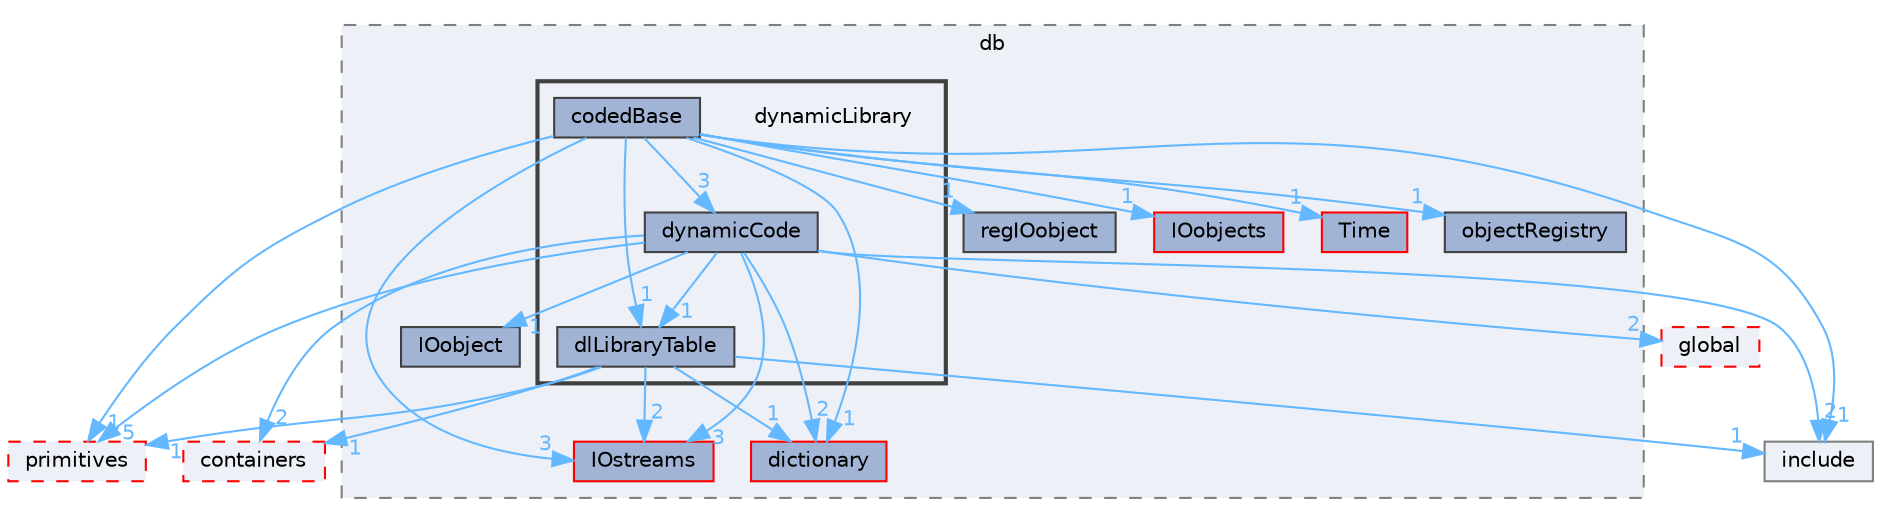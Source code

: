 digraph "src/OpenFOAM/db/dynamicLibrary"
{
 // LATEX_PDF_SIZE
  bgcolor="transparent";
  edge [fontname=Helvetica,fontsize=10,labelfontname=Helvetica,labelfontsize=10];
  node [fontname=Helvetica,fontsize=10,shape=box,height=0.2,width=0.4];
  compound=true
  subgraph clusterdir_63c634f7a7cfd679ac26c67fb30fc32f {
    graph [ bgcolor="#edf0f7", pencolor="grey50", label="db", fontname=Helvetica,fontsize=10 style="filled,dashed", URL="dir_63c634f7a7cfd679ac26c67fb30fc32f.html",tooltip=""]
  dir_43e4f3d5f4ba74ef6e29186317ac2bae [label="dictionary", fillcolor="#a2b4d6", color="red", style="filled", URL="dir_43e4f3d5f4ba74ef6e29186317ac2bae.html",tooltip=""];
  dir_466e4f5b4cc1582939ab4ceba36098d8 [label="IOstreams", fillcolor="#a2b4d6", color="red", style="filled", URL="dir_466e4f5b4cc1582939ab4ceba36098d8.html",tooltip=""];
  dir_4f09ac4e91f69db1491e8df2f92c001c [label="IOobject", fillcolor="#a2b4d6", color="grey25", style="filled", URL="dir_4f09ac4e91f69db1491e8df2f92c001c.html",tooltip=""];
  dir_bb2890f68b7fdb7b322b02b8256df6db [label="regIOobject", fillcolor="#a2b4d6", color="grey25", style="filled", URL="dir_bb2890f68b7fdb7b322b02b8256df6db.html",tooltip=""];
  dir_cc10b28373a5cdb85fcb1ececb22619b [label="IOobjects", fillcolor="#a2b4d6", color="red", style="filled", URL="dir_cc10b28373a5cdb85fcb1ececb22619b.html",tooltip=""];
  dir_ec5b63092fb55ef516ddf05b3841c89d [label="Time", fillcolor="#a2b4d6", color="red", style="filled", URL="dir_ec5b63092fb55ef516ddf05b3841c89d.html",tooltip=""];
  dir_f80fc3e4842cbab48cb780bc6e6d033e [label="objectRegistry", fillcolor="#a2b4d6", color="grey25", style="filled", URL="dir_f80fc3e4842cbab48cb780bc6e6d033e.html",tooltip=""];
  subgraph clusterdir_65d267bb6b65740acaf7d5fe4aebd101 {
    graph [ bgcolor="#edf0f7", pencolor="grey25", label="", fontname=Helvetica,fontsize=10 style="filled,bold", URL="dir_65d267bb6b65740acaf7d5fe4aebd101.html",tooltip=""]
    dir_65d267bb6b65740acaf7d5fe4aebd101 [shape=plaintext, label="dynamicLibrary"];
  dir_8131d22c2ee89ed2188ef269fb56d56a [label="codedBase", fillcolor="#a2b4d6", color="grey25", style="filled", URL="dir_8131d22c2ee89ed2188ef269fb56d56a.html",tooltip=""];
  dir_31c5953c92ca8ed254d4fe00d3dc943f [label="dlLibraryTable", fillcolor="#a2b4d6", color="grey25", style="filled", URL="dir_31c5953c92ca8ed254d4fe00d3dc943f.html",tooltip=""];
  dir_0cfbbdb7fd86cbd258f1b57a5fc22be8 [label="dynamicCode", fillcolor="#a2b4d6", color="grey25", style="filled", URL="dir_0cfbbdb7fd86cbd258f1b57a5fc22be8.html",tooltip=""];
  }
  }
  dir_19d0872053bde092be81d7fe3f56cbf7 [label="containers", fillcolor="#edf0f7", color="red", style="filled,dashed", URL="dir_19d0872053bde092be81d7fe3f56cbf7.html",tooltip=""];
  dir_3e50f45338116b169052b428016851aa [label="primitives", fillcolor="#edf0f7", color="red", style="filled,dashed", URL="dir_3e50f45338116b169052b428016851aa.html",tooltip=""];
  dir_8583492183f4d27c76555f8f333dd07b [label="global", fillcolor="#edf0f7", color="red", style="filled,dashed", URL="dir_8583492183f4d27c76555f8f333dd07b.html",tooltip=""];
  dir_e954e9f5966bc1c681a414ec8bd0ee15 [label="include", fillcolor="#edf0f7", color="grey50", style="filled", URL="dir_e954e9f5966bc1c681a414ec8bd0ee15.html",tooltip=""];
  dir_8131d22c2ee89ed2188ef269fb56d56a->dir_0cfbbdb7fd86cbd258f1b57a5fc22be8 [headlabel="3", labeldistance=1.5 headhref="dir_000522_001073.html" href="dir_000522_001073.html" color="steelblue1" fontcolor="steelblue1"];
  dir_8131d22c2ee89ed2188ef269fb56d56a->dir_31c5953c92ca8ed254d4fe00d3dc943f [headlabel="1", labeldistance=1.5 headhref="dir_000522_000992.html" href="dir_000522_000992.html" color="steelblue1" fontcolor="steelblue1"];
  dir_8131d22c2ee89ed2188ef269fb56d56a->dir_3e50f45338116b169052b428016851aa [headlabel="1", labeldistance=1.5 headhref="dir_000522_003069.html" href="dir_000522_003069.html" color="steelblue1" fontcolor="steelblue1"];
  dir_8131d22c2ee89ed2188ef269fb56d56a->dir_43e4f3d5f4ba74ef6e29186317ac2bae [headlabel="1", labeldistance=1.5 headhref="dir_000522_000924.html" href="dir_000522_000924.html" color="steelblue1" fontcolor="steelblue1"];
  dir_8131d22c2ee89ed2188ef269fb56d56a->dir_466e4f5b4cc1582939ab4ceba36098d8 [headlabel="3", labeldistance=1.5 headhref="dir_000522_001967.html" href="dir_000522_001967.html" color="steelblue1" fontcolor="steelblue1"];
  dir_8131d22c2ee89ed2188ef269fb56d56a->dir_bb2890f68b7fdb7b322b02b8256df6db [headlabel="1", labeldistance=1.5 headhref="dir_000522_003303.html" href="dir_000522_003303.html" color="steelblue1" fontcolor="steelblue1"];
  dir_8131d22c2ee89ed2188ef269fb56d56a->dir_cc10b28373a5cdb85fcb1ececb22619b [headlabel="1", labeldistance=1.5 headhref="dir_000522_001964.html" href="dir_000522_001964.html" color="steelblue1" fontcolor="steelblue1"];
  dir_8131d22c2ee89ed2188ef269fb56d56a->dir_e954e9f5966bc1c681a414ec8bd0ee15 [headlabel="1", labeldistance=1.5 headhref="dir_000522_001804.html" href="dir_000522_001804.html" color="steelblue1" fontcolor="steelblue1"];
  dir_8131d22c2ee89ed2188ef269fb56d56a->dir_ec5b63092fb55ef516ddf05b3841c89d [headlabel="1", labeldistance=1.5 headhref="dir_000522_004036.html" href="dir_000522_004036.html" color="steelblue1" fontcolor="steelblue1"];
  dir_8131d22c2ee89ed2188ef269fb56d56a->dir_f80fc3e4842cbab48cb780bc6e6d033e [headlabel="1", labeldistance=1.5 headhref="dir_000522_002674.html" href="dir_000522_002674.html" color="steelblue1" fontcolor="steelblue1"];
  dir_31c5953c92ca8ed254d4fe00d3dc943f->dir_19d0872053bde092be81d7fe3f56cbf7 [headlabel="1", labeldistance=1.5 headhref="dir_000992_000669.html" href="dir_000992_000669.html" color="steelblue1" fontcolor="steelblue1"];
  dir_31c5953c92ca8ed254d4fe00d3dc943f->dir_3e50f45338116b169052b428016851aa [headlabel="1", labeldistance=1.5 headhref="dir_000992_003069.html" href="dir_000992_003069.html" color="steelblue1" fontcolor="steelblue1"];
  dir_31c5953c92ca8ed254d4fe00d3dc943f->dir_43e4f3d5f4ba74ef6e29186317ac2bae [headlabel="1", labeldistance=1.5 headhref="dir_000992_000924.html" href="dir_000992_000924.html" color="steelblue1" fontcolor="steelblue1"];
  dir_31c5953c92ca8ed254d4fe00d3dc943f->dir_466e4f5b4cc1582939ab4ceba36098d8 [headlabel="2", labeldistance=1.5 headhref="dir_000992_001967.html" href="dir_000992_001967.html" color="steelblue1" fontcolor="steelblue1"];
  dir_31c5953c92ca8ed254d4fe00d3dc943f->dir_e954e9f5966bc1c681a414ec8bd0ee15 [headlabel="1", labeldistance=1.5 headhref="dir_000992_001804.html" href="dir_000992_001804.html" color="steelblue1" fontcolor="steelblue1"];
  dir_0cfbbdb7fd86cbd258f1b57a5fc22be8->dir_19d0872053bde092be81d7fe3f56cbf7 [headlabel="2", labeldistance=1.5 headhref="dir_001073_000669.html" href="dir_001073_000669.html" color="steelblue1" fontcolor="steelblue1"];
  dir_0cfbbdb7fd86cbd258f1b57a5fc22be8->dir_31c5953c92ca8ed254d4fe00d3dc943f [headlabel="1", labeldistance=1.5 headhref="dir_001073_000992.html" href="dir_001073_000992.html" color="steelblue1" fontcolor="steelblue1"];
  dir_0cfbbdb7fd86cbd258f1b57a5fc22be8->dir_3e50f45338116b169052b428016851aa [headlabel="5", labeldistance=1.5 headhref="dir_001073_003069.html" href="dir_001073_003069.html" color="steelblue1" fontcolor="steelblue1"];
  dir_0cfbbdb7fd86cbd258f1b57a5fc22be8->dir_43e4f3d5f4ba74ef6e29186317ac2bae [headlabel="2", labeldistance=1.5 headhref="dir_001073_000924.html" href="dir_001073_000924.html" color="steelblue1" fontcolor="steelblue1"];
  dir_0cfbbdb7fd86cbd258f1b57a5fc22be8->dir_466e4f5b4cc1582939ab4ceba36098d8 [headlabel="3", labeldistance=1.5 headhref="dir_001073_001967.html" href="dir_001073_001967.html" color="steelblue1" fontcolor="steelblue1"];
  dir_0cfbbdb7fd86cbd258f1b57a5fc22be8->dir_4f09ac4e91f69db1491e8df2f92c001c [headlabel="1", labeldistance=1.5 headhref="dir_001073_001962.html" href="dir_001073_001962.html" color="steelblue1" fontcolor="steelblue1"];
  dir_0cfbbdb7fd86cbd258f1b57a5fc22be8->dir_8583492183f4d27c76555f8f333dd07b [headlabel="2", labeldistance=1.5 headhref="dir_001073_001645.html" href="dir_001073_001645.html" color="steelblue1" fontcolor="steelblue1"];
  dir_0cfbbdb7fd86cbd258f1b57a5fc22be8->dir_e954e9f5966bc1c681a414ec8bd0ee15 [headlabel="2", labeldistance=1.5 headhref="dir_001073_001804.html" href="dir_001073_001804.html" color="steelblue1" fontcolor="steelblue1"];
}
